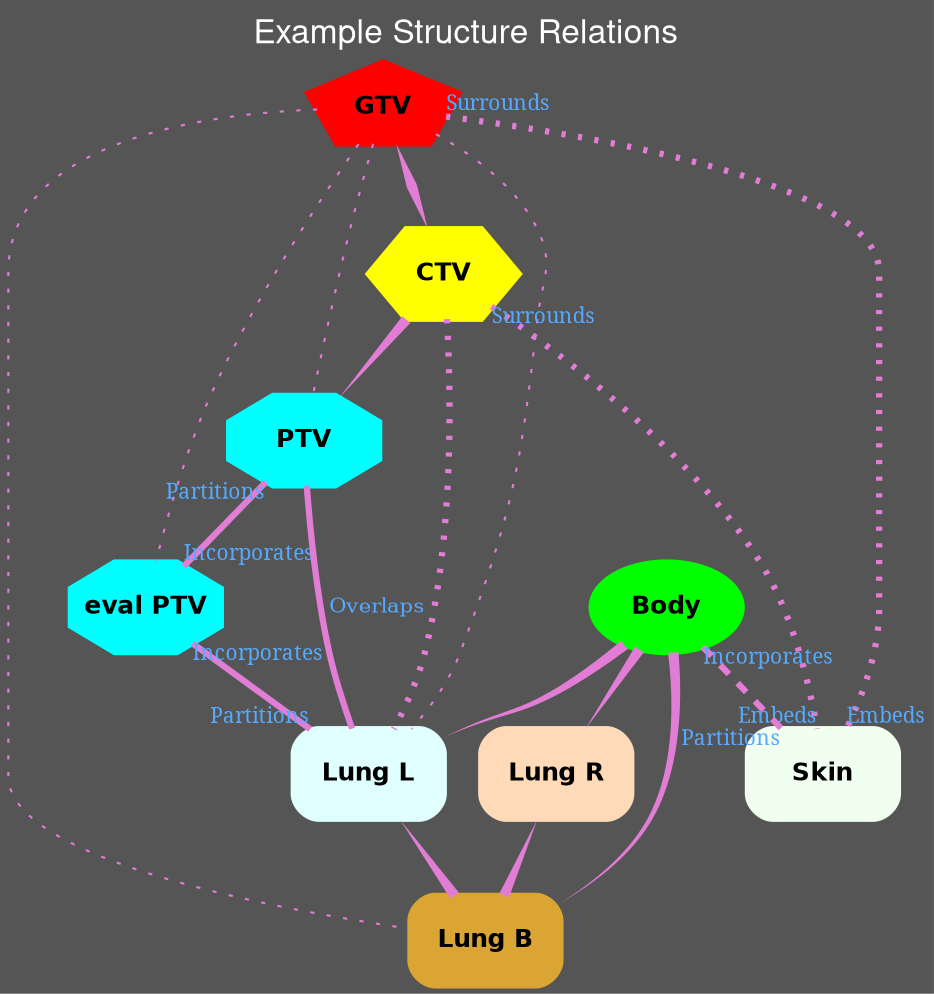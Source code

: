 graph StructureSet {
	graph [bb="0,0,465,469",
		bgcolor="#555555",
		clusterrank=none,
		fontcolor=white,
		fontname="Helvetica,Arial,sans-serif",
		fontsize=16,
		label="Example Structure Relations",
		labelloc=t,
		lheight=0.25,
		lp="232.5,456",
		lwidth=2.85
	];
	node [fixedsize=shape,
		fontcolor=black,
		fontname="Helvetica-Bold",
		fontsize=12,
		height=.6,
		label="\N",
		labelloc=c,
		nojustify=True,
		penwidth=3,
		style=filled,
		width=1
	];
	edge [arrowhead=none,
		arrowtail=none,
		color="#e27dd6ff",
		fontcolor="#55AAFF",
		fontsize=10,
		labelfloat=false,
		labelfontname=Cambria,
		penwidth=3,
		style=solid
	];
	subgraph Targets {
		graph [cluster=true];
		GTV	[class=Target,
			color="#ff0000",
			height=0.59722,
			label=GTV,
			pos="241,421.5",
			shape=pentagon,
			tooltip="ID: GTVROI: 38VolumeType: GTVDicomType: GTVCode: GTVpLabel: Primary Gross Tumor VolumeScheme: 99VMS_STRUCTCODEVolume: 8.0\\
Eq Sp Diam: 2.5Length: 2.6Range: (-0.4, -3.0)"];
		CTV	[class=Target,
			color="#FFFF00",
			height=0.59722,
			label=CTV,
			pos="286,341.5",
			shape=hexagon,
			tooltip="ID: CTVROI: 24Name: Internal Target VolumeVolumeType: CTVDicomType: CTVCode: ITVLabel: Internal Target VolumeScheme: 99VMS_\\
STRUCTCODEVolume: 34.4Eq Sp Diam: 4.0Length: 3.6Range: (0.0, -3.6)"];
		PTV	[class=Target,
			color="#00FFFF",
			height=0.59722,
			label=PTV,
			pos="356,261.5",
			shape=octagon,
			tooltip="ID: PTVROI: 30Name: PTV defined by Radiation OncologistVolumeType: PTVDicomType: PTVCode: PTVpLabel: Primary Planning Target \\
VolumeScheme: 99VMS_STRUCTCODEVolume: 74.6Eq Sp Diam: 5.2Length: 4.6Range: (0.6, -4.0)"];
		eval_PTV	[class=Target,
			color="#00FFFF",
			height=0.59722,
			label="eval PTV",
			pos="429,181.5",
			shape=octagon,
			tooltip="ID: eval_PTVROI: 41Name: PTV High Risk for dvhVolumeType: PTVDicomType: PTVCode: PTVpLabel: Primary Planning Target Volume\\
Scheme: 99VMS_STRUCTCODEVolume: 630.6Eq Sp Diam: 10.6Length: 9.8Range: (1.4, -8.4)"];
	}
	subgraph OAR {
		graph [cluster=true];
		node [shape=rectangle,
			style="rounded, filled"
		];
		Lung_L	[class=OAR,
			color="#E0FFFF",
			height=0.59722,
			label="Lung L",
			pos="287,101.5",
			tooltip="ID: Lung_LROI: 26Name: Left LungVolumeType: OrganDicomType: ORGANCode: 7310Label: Left lungScheme: FMAVolume: 1,776.0Eq \\
Sp Diam: 15.0Length: 24.2Range: (5.8, -18.4)"];
		Lung_R	[class=OAR,
			color="#FFDAB9",
			height=0.59722,
			label="Lung R",
			pos="64,101.5",
			tooltip="ID: Lung_RROI: 27Name: Right LungVolumeType: OrganDicomType: ORGANCode: 7309Label: Right lungScheme: FMAVolume: 2,556.7\\
Eq Sp Diam: 17.0Length: 23.8Range: (6.6, -17.2)"];
		Lung_B	[class=OAR,
			color="#DAA532",
			height=0.59722,
			label="Lung B",
			pos="112,21.5",
			tooltip="ID: Lung_BROI: 25Name: Both LungsVolumeType: OrganDicomType: ORGANCode: 68877Label: Pair of lungsScheme: FMAVolume: 4,332.7\\
Eq Sp Diam: 20.2Length: 25.0Range: (6.6, -18.4)"];
		Skin	[class=OAR,
			color="#F0FFF0",
			height=0.59722,
			label=Skin,
			pos="192,101.5",
			tooltip="ID: SkinName: SkinVolumeType: OrganDicomType: OrganCode: 7163Label: SkinScheme: FMAVolume: 1,072.3Length: 33.8Range: (\\
10.6, -23.2)"];
	}
	subgraph External {
		graph [cluster=true];
		Body	[class=External,
			color="#00ff00",
			height=0.59722,
			label=Body,
			pos="114,181.5",
			shape=oval,
			tooltip="ID: BodyROI: 1VolumeType: BODYDicomType: EXTERNALCode: BODYLabel: BodyScheme: 99VMS_STRUCTCODEVolume: 28,951.6Eq Sp Diam: \\
38.1Radius: 16.5Length: 33.8Range: (10.6, -23.2)"];
	}
	Body -- Lung_L	[class=Contain,
		dir=forward,
		penwidth=5,
		pos="142.18,167.79 171.77,154.46 218.39,133.43 250.71,118.86",
		style=tapered];
	Body -- Lung_R	[class=Contain,
		dir=forward,
		penwidth=5,
		pos="101.64,161.22 94.237,149.67 84.827,134.99 77.268,123.2",
		style=tapered];
	Body -- Lung_B	[class=Contain,
		dir=forward,
		penwidth=5,
		pos="113.74,159.84 113.36,129.56 112.64,73.444 112.26,43.161",
		style=tapered];
	Body -- Skin	[class="Cut-out",
		head_lp="149.25,128.75",
		headlabel=Partitions,
		pos="132.09,162.41 143.79,150.71 159.06,135.44 171.25,123.25",
		style=dashed,
		tail_lp="159.59,156.91",
		taillabel=Incorporates];
	Lung_L -- Lung_B	[class=Contain,
		dir=back,
		penwidth=5,
		pos="250.74,84.338 220.71,70.952 178.24,52.022 148.21,38.641",
		style=tapered];
	Lung_R -- Lung_B	[class=Contain,
		dir=back,
		penwidth=5,
		pos="76.863,79.597 83.806,68.316 92.346,54.438 99.268,43.19",
		style=tapered];
	GTV -- Lung_L	[class=Contain,
		penwidth=1,
		pos="232.4,403.95 225.16,388.49 216,364.54 216,342.5 216,342.5 216,342.5 216,221 216,182.39 244.08,145.47 264.92,123.39",
		style=dotted];
	GTV -- Lung_B	[class=Contain,
		penwidth=1,
		pos="210.96,417.19 146.36,409.23 0,386.37 0,342.5 0,342.5 0,342.5 0,100.5 0,62.825 43.205,41.86 75.946,31.382",
		style=dotted];
	GTV -- Skin	[class=Island,
		head_lp="203.72,128.68",
		headlabel=Embeds,
		pos="217.9,405.16 199.92,391.2 178,368.78 178,342.5 178,342.5 178,342.5 178,180.5 178,160.83 182.37,138.79 186.22,123.18",
		style=dotted,
		tail_lp="195.4,399.66",
		taillabel=Surrounds];
	GTV -- CTV	[class=Equals,
		dir=both,
		penwidth=5,
		pos="250.54,403.96 257.41,392.06 266.71,375.94 274.06,363.19",
		style=tapered];
	GTV -- PTV	[class=Contain,
		penwidth=1,
		pos="266.99,410.33 287.41,401.02 314.99,385.29 331,363 348.1,339.2 353.56,304.96 355.27,283.23",
		style=dotted];
	GTV -- eval_PTV	[class=Contain,
		penwidth=1,
		pos="268.61,412.59 293.86,404.08 330.74,388.26 354,363 397.57,315.7 417.73,239.52 425.27,203.14",
		style=dotted];
	CTV -- Lung_L	[class=Contain,
		pos="286.09,319.8 286.28,274.78 286.72,168.45 286.91,123.33",
		style=dotted];
	CTV -- Skin	[class=Island,
		head_lp="217.73,128.83",
		headlabel=Embeds,
		pos="277.82,319.8 260.04,274.78 218.05,168.45 200.23,123.33",
		style=dotted,
		tail_lp="255.32,314.3",
		taillabel=Surrounds];
	CTV -- PTV	[class=Contain,
		dir=forward,
		penwidth=5,
		pos="304.39,320.01 315,308.18 328.27,293.4 338.69,281.78",
		style=tapered];
	PTV -- Lung_L	[label=Overlaps,
		lp="350.5,181.5",
		pos="347.72,239.61 338.1,215.62 321.57,175.18 306,141 303.34,135.17 300.33,128.91 297.49,123.17",
		style=bold];
	PTV -- eval_PTV	[class=Group,
		head_lp="383.74,206.98",
		headlabel=Incorporates,
		pos="373.67,241.62 385.06,229.45 399.83,213.67 411.24,201.48",
		tail_lp="395.67,236.12",
		taillabel=Partitions];
	eval_PTV -- Lung_L	[class=Group,
		head_lp="345.21,127.89",
		headlabel=Partitions,
		pos="403.28,166.37 380.91,154.08 348.23,136.13 323.21,122.39",
		tail_lp="375.78,160.87",
		taillabel=Incorporates];
}
